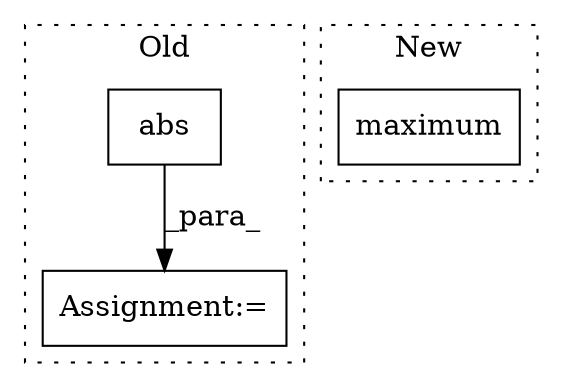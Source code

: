 digraph G {
subgraph cluster0 {
1 [label="abs" a="32" s="5349,5354" l="4,1" shape="box"];
3 [label="Assignment:=" a="7" s="5342" l="1" shape="box"];
label = "Old";
style="dotted";
}
subgraph cluster1 {
2 [label="maximum" a="32" s="5556,5569" l="8,1" shape="box"];
label = "New";
style="dotted";
}
1 -> 3 [label="_para_"];
}